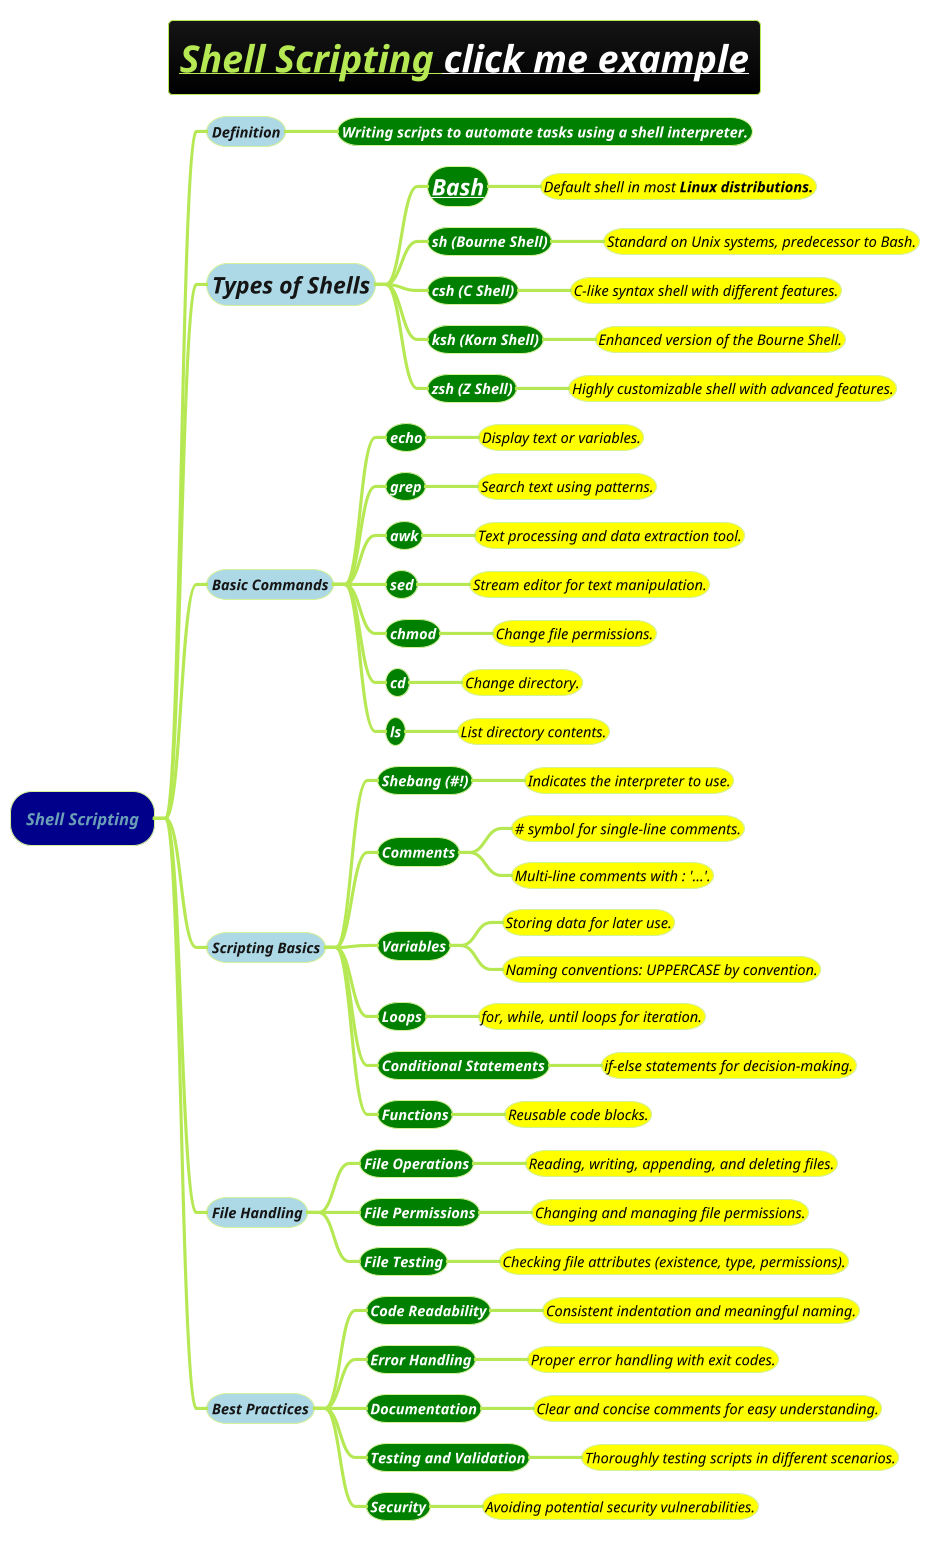 @startmindmap
title =<i><b><u>Shell Scripting [[docs/books/1-books-backlog/operating-system/idea.sh click me example]]
!theme hacker

*[#darkblue] <i>Shell Scripting
**[#lightblue] <i><color #blac><size:14>Definition
***[#green] <b><i><color #white><size:14>Writing scripts to automate tasks using a shell interpreter.
**[#lightblue] <i><color #blac><size:22>Types of Shells
***[#green] <b><i><color #white><size:22>[[docs/books/1-books-backlog/operating-system/Bash-Scripting.puml Bash]]
****[#yellow] <i><color #black><size:14>Default shell in most <b>Linux distributions.
***[#green] <b><i><color #white><size:14>sh (Bourne Shell)
****[#yellow] <i><color #black><size:14>Standard on Unix systems, predecessor to Bash.
***[#green] <b><i><color #white><size:14>csh (C Shell)
****[#yellow] <i><color #black><size:14>C-like syntax shell with different features.
***[#green] <b><i><color #white><size:14>ksh (Korn Shell)
****[#yellow] <i><color #black><size:14>Enhanced version of the Bourne Shell.
***[#green] <b><i><color #white><size:14>zsh (Z Shell)
****[#yellow] <i><color #black><size:14>Highly customizable shell with advanced features.
**[#lightblue] <i><color #blac><size:14>Basic Commands
***[#green] <b><i><color #white><size:14>echo
****[#yellow] <i><color #black><size:14>Display text or variables.
***[#green] <b><i><color #white><size:14>grep
****[#yellow] <i><color #black><size:14>Search text using patterns.
***[#green] <b><i><color #white><size:14>awk
****[#yellow] <i><color #black><size:14>Text processing and data extraction tool.
***[#green] <b><i><color #white><size:14>sed
****[#yellow] <i><color #black><size:14>Stream editor for text manipulation.
***[#green] <b><i><color #white><size:14>chmod
****[#yellow] <i><color #black><size:14>Change file permissions.
***[#green] <b><i><color #white><size:14>cd
****[#yellow] <i><color #black><size:14>Change directory.
***[#green] <b><i><color #white><size:14>ls
****[#yellow] <i><color #black><size:14>List directory contents.
**[#lightblue] <i><color #blac><size:14>Scripting Basics
***[#green] <b><i><color #white><size:14>Shebang (#!)
****[#yellow] <i><color #black><size:14>Indicates the interpreter to use.
***[#green] <b><i><color #white><size:14>Comments
****[#yellow] <i><color #black><size:14># symbol for single-line comments.
****[#yellow] <i><color #black><size:14>Multi-line comments with : '...'.
***[#green] <b><i><color #white><size:14>Variables
****[#yellow] <i><color #black><size:14>Storing data for later use.
****[#yellow] <i><color #black><size:14>Naming conventions: UPPERCASE by convention.
***[#green] <b><i><color #white><size:14>Loops
****[#yellow] <i><color #black><size:14>for, while, until loops for iteration.
***[#green] <b><i><color #white><size:14>Conditional Statements
****[#yellow] <i><color #black><size:14>if-else statements for decision-making.
***[#green] <b><i><color #white><size:14>Functions
****[#yellow] <i><color #black><size:14>Reusable code blocks.
**[#lightblue] <i><color #blac><size:14>File Handling
***[#green] <b><i><color #white><size:14>File Operations
****[#yellow] <i><color #black><size:14>Reading, writing, appending, and deleting files.
***[#green] <b><i><color #white><size:14>File Permissions
****[#yellow] <i><color #black><size:14>Changing and managing file permissions.
***[#green] <b><i><color #white><size:14>File Testing
****[#yellow] <i><color #black><size:14>Checking file attributes (existence, type, permissions).
**[#lightblue] <i><color #blac><size:14>Best Practices
***[#green] <b><i><color #white><size:14>Code Readability
****[#yellow] <i><color #black><size:14>Consistent indentation and meaningful naming.
***[#green] <b><i><color #white><size:14>Error Handling
****[#yellow] <i><color #black><size:14>Proper error handling with exit codes.
***[#green] <b><i><color #white><size:14>Documentation
****[#yellow] <i><color #black><size:14>Clear and concise comments for easy understanding.
***[#green] <b><i><color #white><size:14>Testing and Validation
****[#yellow] <i><color #black><size:14>Thoroughly testing scripts in different scenarios.
***[#green] <b><i><color #white><size:14>Security
****[#yellow] <i><color #black><size:14>Avoiding potential security vulnerabilities.
@endmindmap
